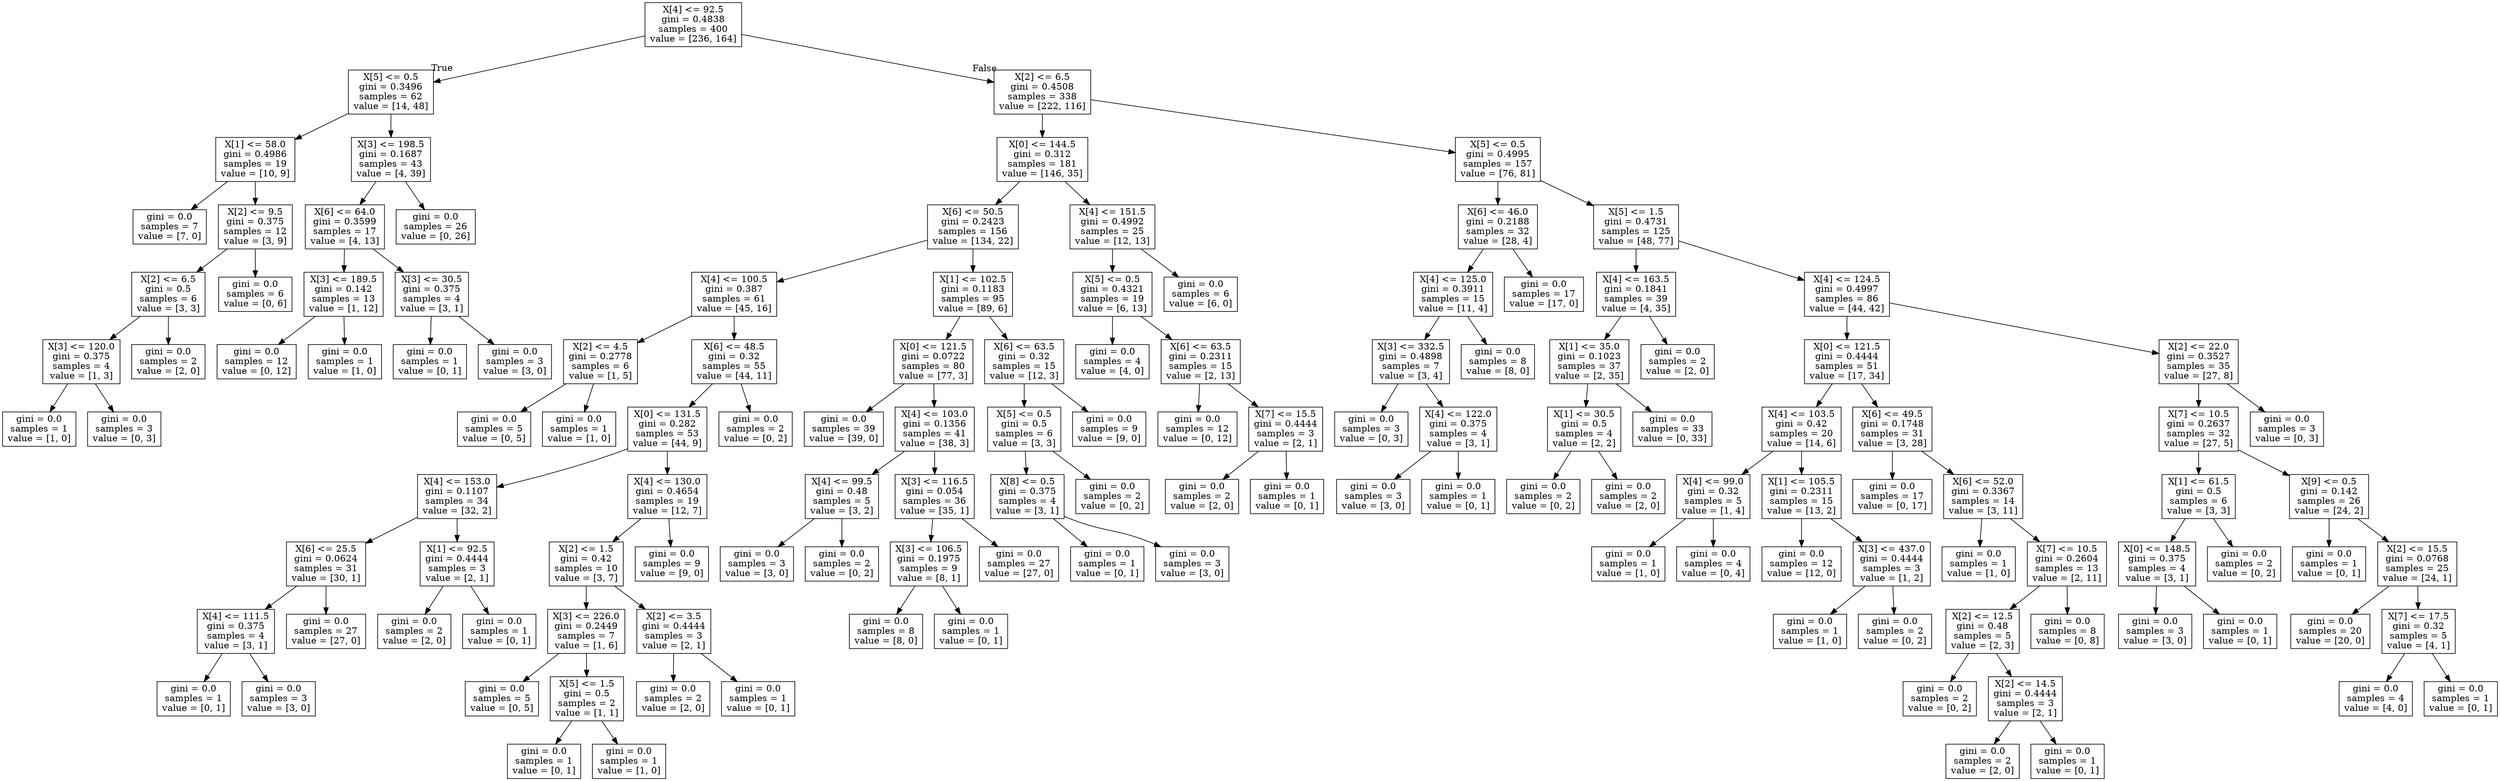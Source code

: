 digraph Tree {
node [shape=box] ;
0 [label="X[4] <= 92.5\ngini = 0.4838\nsamples = 400\nvalue = [236, 164]"] ;
1 [label="X[5] <= 0.5\ngini = 0.3496\nsamples = 62\nvalue = [14, 48]"] ;
0 -> 1 [labeldistance=2.5, labelangle=45, headlabel="True"] ;
2 [label="X[1] <= 58.0\ngini = 0.4986\nsamples = 19\nvalue = [10, 9]"] ;
1 -> 2 ;
3 [label="gini = 0.0\nsamples = 7\nvalue = [7, 0]"] ;
2 -> 3 ;
4 [label="X[2] <= 9.5\ngini = 0.375\nsamples = 12\nvalue = [3, 9]"] ;
2 -> 4 ;
5 [label="X[2] <= 6.5\ngini = 0.5\nsamples = 6\nvalue = [3, 3]"] ;
4 -> 5 ;
6 [label="X[3] <= 120.0\ngini = 0.375\nsamples = 4\nvalue = [1, 3]"] ;
5 -> 6 ;
7 [label="gini = 0.0\nsamples = 1\nvalue = [1, 0]"] ;
6 -> 7 ;
8 [label="gini = 0.0\nsamples = 3\nvalue = [0, 3]"] ;
6 -> 8 ;
9 [label="gini = 0.0\nsamples = 2\nvalue = [2, 0]"] ;
5 -> 9 ;
10 [label="gini = 0.0\nsamples = 6\nvalue = [0, 6]"] ;
4 -> 10 ;
11 [label="X[3] <= 198.5\ngini = 0.1687\nsamples = 43\nvalue = [4, 39]"] ;
1 -> 11 ;
12 [label="X[6] <= 64.0\ngini = 0.3599\nsamples = 17\nvalue = [4, 13]"] ;
11 -> 12 ;
13 [label="X[3] <= 189.5\ngini = 0.142\nsamples = 13\nvalue = [1, 12]"] ;
12 -> 13 ;
14 [label="gini = 0.0\nsamples = 12\nvalue = [0, 12]"] ;
13 -> 14 ;
15 [label="gini = 0.0\nsamples = 1\nvalue = [1, 0]"] ;
13 -> 15 ;
16 [label="X[3] <= 30.5\ngini = 0.375\nsamples = 4\nvalue = [3, 1]"] ;
12 -> 16 ;
17 [label="gini = 0.0\nsamples = 1\nvalue = [0, 1]"] ;
16 -> 17 ;
18 [label="gini = 0.0\nsamples = 3\nvalue = [3, 0]"] ;
16 -> 18 ;
19 [label="gini = 0.0\nsamples = 26\nvalue = [0, 26]"] ;
11 -> 19 ;
20 [label="X[2] <= 6.5\ngini = 0.4508\nsamples = 338\nvalue = [222, 116]"] ;
0 -> 20 [labeldistance=2.5, labelangle=-45, headlabel="False"] ;
21 [label="X[0] <= 144.5\ngini = 0.312\nsamples = 181\nvalue = [146, 35]"] ;
20 -> 21 ;
22 [label="X[6] <= 50.5\ngini = 0.2423\nsamples = 156\nvalue = [134, 22]"] ;
21 -> 22 ;
23 [label="X[4] <= 100.5\ngini = 0.387\nsamples = 61\nvalue = [45, 16]"] ;
22 -> 23 ;
24 [label="X[2] <= 4.5\ngini = 0.2778\nsamples = 6\nvalue = [1, 5]"] ;
23 -> 24 ;
25 [label="gini = 0.0\nsamples = 5\nvalue = [0, 5]"] ;
24 -> 25 ;
26 [label="gini = 0.0\nsamples = 1\nvalue = [1, 0]"] ;
24 -> 26 ;
27 [label="X[6] <= 48.5\ngini = 0.32\nsamples = 55\nvalue = [44, 11]"] ;
23 -> 27 ;
28 [label="X[0] <= 131.5\ngini = 0.282\nsamples = 53\nvalue = [44, 9]"] ;
27 -> 28 ;
29 [label="X[4] <= 153.0\ngini = 0.1107\nsamples = 34\nvalue = [32, 2]"] ;
28 -> 29 ;
30 [label="X[6] <= 25.5\ngini = 0.0624\nsamples = 31\nvalue = [30, 1]"] ;
29 -> 30 ;
31 [label="X[4] <= 111.5\ngini = 0.375\nsamples = 4\nvalue = [3, 1]"] ;
30 -> 31 ;
32 [label="gini = 0.0\nsamples = 1\nvalue = [0, 1]"] ;
31 -> 32 ;
33 [label="gini = 0.0\nsamples = 3\nvalue = [3, 0]"] ;
31 -> 33 ;
34 [label="gini = 0.0\nsamples = 27\nvalue = [27, 0]"] ;
30 -> 34 ;
35 [label="X[1] <= 92.5\ngini = 0.4444\nsamples = 3\nvalue = [2, 1]"] ;
29 -> 35 ;
36 [label="gini = 0.0\nsamples = 2\nvalue = [2, 0]"] ;
35 -> 36 ;
37 [label="gini = 0.0\nsamples = 1\nvalue = [0, 1]"] ;
35 -> 37 ;
38 [label="X[4] <= 130.0\ngini = 0.4654\nsamples = 19\nvalue = [12, 7]"] ;
28 -> 38 ;
39 [label="X[2] <= 1.5\ngini = 0.42\nsamples = 10\nvalue = [3, 7]"] ;
38 -> 39 ;
40 [label="X[3] <= 226.0\ngini = 0.2449\nsamples = 7\nvalue = [1, 6]"] ;
39 -> 40 ;
41 [label="gini = 0.0\nsamples = 5\nvalue = [0, 5]"] ;
40 -> 41 ;
42 [label="X[5] <= 1.5\ngini = 0.5\nsamples = 2\nvalue = [1, 1]"] ;
40 -> 42 ;
43 [label="gini = 0.0\nsamples = 1\nvalue = [0, 1]"] ;
42 -> 43 ;
44 [label="gini = 0.0\nsamples = 1\nvalue = [1, 0]"] ;
42 -> 44 ;
45 [label="X[2] <= 3.5\ngini = 0.4444\nsamples = 3\nvalue = [2, 1]"] ;
39 -> 45 ;
46 [label="gini = 0.0\nsamples = 2\nvalue = [2, 0]"] ;
45 -> 46 ;
47 [label="gini = 0.0\nsamples = 1\nvalue = [0, 1]"] ;
45 -> 47 ;
48 [label="gini = 0.0\nsamples = 9\nvalue = [9, 0]"] ;
38 -> 48 ;
49 [label="gini = 0.0\nsamples = 2\nvalue = [0, 2]"] ;
27 -> 49 ;
50 [label="X[1] <= 102.5\ngini = 0.1183\nsamples = 95\nvalue = [89, 6]"] ;
22 -> 50 ;
51 [label="X[0] <= 121.5\ngini = 0.0722\nsamples = 80\nvalue = [77, 3]"] ;
50 -> 51 ;
52 [label="gini = 0.0\nsamples = 39\nvalue = [39, 0]"] ;
51 -> 52 ;
53 [label="X[4] <= 103.0\ngini = 0.1356\nsamples = 41\nvalue = [38, 3]"] ;
51 -> 53 ;
54 [label="X[4] <= 99.5\ngini = 0.48\nsamples = 5\nvalue = [3, 2]"] ;
53 -> 54 ;
55 [label="gini = 0.0\nsamples = 3\nvalue = [3, 0]"] ;
54 -> 55 ;
56 [label="gini = 0.0\nsamples = 2\nvalue = [0, 2]"] ;
54 -> 56 ;
57 [label="X[3] <= 116.5\ngini = 0.054\nsamples = 36\nvalue = [35, 1]"] ;
53 -> 57 ;
58 [label="X[3] <= 106.5\ngini = 0.1975\nsamples = 9\nvalue = [8, 1]"] ;
57 -> 58 ;
59 [label="gini = 0.0\nsamples = 8\nvalue = [8, 0]"] ;
58 -> 59 ;
60 [label="gini = 0.0\nsamples = 1\nvalue = [0, 1]"] ;
58 -> 60 ;
61 [label="gini = 0.0\nsamples = 27\nvalue = [27, 0]"] ;
57 -> 61 ;
62 [label="X[6] <= 63.5\ngini = 0.32\nsamples = 15\nvalue = [12, 3]"] ;
50 -> 62 ;
63 [label="X[5] <= 0.5\ngini = 0.5\nsamples = 6\nvalue = [3, 3]"] ;
62 -> 63 ;
64 [label="X[8] <= 0.5\ngini = 0.375\nsamples = 4\nvalue = [3, 1]"] ;
63 -> 64 ;
65 [label="gini = 0.0\nsamples = 1\nvalue = [0, 1]"] ;
64 -> 65 ;
66 [label="gini = 0.0\nsamples = 3\nvalue = [3, 0]"] ;
64 -> 66 ;
67 [label="gini = 0.0\nsamples = 2\nvalue = [0, 2]"] ;
63 -> 67 ;
68 [label="gini = 0.0\nsamples = 9\nvalue = [9, 0]"] ;
62 -> 68 ;
69 [label="X[4] <= 151.5\ngini = 0.4992\nsamples = 25\nvalue = [12, 13]"] ;
21 -> 69 ;
70 [label="X[5] <= 0.5\ngini = 0.4321\nsamples = 19\nvalue = [6, 13]"] ;
69 -> 70 ;
71 [label="gini = 0.0\nsamples = 4\nvalue = [4, 0]"] ;
70 -> 71 ;
72 [label="X[6] <= 63.5\ngini = 0.2311\nsamples = 15\nvalue = [2, 13]"] ;
70 -> 72 ;
73 [label="gini = 0.0\nsamples = 12\nvalue = [0, 12]"] ;
72 -> 73 ;
74 [label="X[7] <= 15.5\ngini = 0.4444\nsamples = 3\nvalue = [2, 1]"] ;
72 -> 74 ;
75 [label="gini = 0.0\nsamples = 2\nvalue = [2, 0]"] ;
74 -> 75 ;
76 [label="gini = 0.0\nsamples = 1\nvalue = [0, 1]"] ;
74 -> 76 ;
77 [label="gini = 0.0\nsamples = 6\nvalue = [6, 0]"] ;
69 -> 77 ;
78 [label="X[5] <= 0.5\ngini = 0.4995\nsamples = 157\nvalue = [76, 81]"] ;
20 -> 78 ;
79 [label="X[6] <= 46.0\ngini = 0.2188\nsamples = 32\nvalue = [28, 4]"] ;
78 -> 79 ;
80 [label="X[4] <= 125.0\ngini = 0.3911\nsamples = 15\nvalue = [11, 4]"] ;
79 -> 80 ;
81 [label="X[3] <= 332.5\ngini = 0.4898\nsamples = 7\nvalue = [3, 4]"] ;
80 -> 81 ;
82 [label="gini = 0.0\nsamples = 3\nvalue = [0, 3]"] ;
81 -> 82 ;
83 [label="X[4] <= 122.0\ngini = 0.375\nsamples = 4\nvalue = [3, 1]"] ;
81 -> 83 ;
84 [label="gini = 0.0\nsamples = 3\nvalue = [3, 0]"] ;
83 -> 84 ;
85 [label="gini = 0.0\nsamples = 1\nvalue = [0, 1]"] ;
83 -> 85 ;
86 [label="gini = 0.0\nsamples = 8\nvalue = [8, 0]"] ;
80 -> 86 ;
87 [label="gini = 0.0\nsamples = 17\nvalue = [17, 0]"] ;
79 -> 87 ;
88 [label="X[5] <= 1.5\ngini = 0.4731\nsamples = 125\nvalue = [48, 77]"] ;
78 -> 88 ;
89 [label="X[4] <= 163.5\ngini = 0.1841\nsamples = 39\nvalue = [4, 35]"] ;
88 -> 89 ;
90 [label="X[1] <= 35.0\ngini = 0.1023\nsamples = 37\nvalue = [2, 35]"] ;
89 -> 90 ;
91 [label="X[1] <= 30.5\ngini = 0.5\nsamples = 4\nvalue = [2, 2]"] ;
90 -> 91 ;
92 [label="gini = 0.0\nsamples = 2\nvalue = [0, 2]"] ;
91 -> 92 ;
93 [label="gini = 0.0\nsamples = 2\nvalue = [2, 0]"] ;
91 -> 93 ;
94 [label="gini = 0.0\nsamples = 33\nvalue = [0, 33]"] ;
90 -> 94 ;
95 [label="gini = 0.0\nsamples = 2\nvalue = [2, 0]"] ;
89 -> 95 ;
96 [label="X[4] <= 124.5\ngini = 0.4997\nsamples = 86\nvalue = [44, 42]"] ;
88 -> 96 ;
97 [label="X[0] <= 121.5\ngini = 0.4444\nsamples = 51\nvalue = [17, 34]"] ;
96 -> 97 ;
98 [label="X[4] <= 103.5\ngini = 0.42\nsamples = 20\nvalue = [14, 6]"] ;
97 -> 98 ;
99 [label="X[4] <= 99.0\ngini = 0.32\nsamples = 5\nvalue = [1, 4]"] ;
98 -> 99 ;
100 [label="gini = 0.0\nsamples = 1\nvalue = [1, 0]"] ;
99 -> 100 ;
101 [label="gini = 0.0\nsamples = 4\nvalue = [0, 4]"] ;
99 -> 101 ;
102 [label="X[1] <= 105.5\ngini = 0.2311\nsamples = 15\nvalue = [13, 2]"] ;
98 -> 102 ;
103 [label="gini = 0.0\nsamples = 12\nvalue = [12, 0]"] ;
102 -> 103 ;
104 [label="X[3] <= 437.0\ngini = 0.4444\nsamples = 3\nvalue = [1, 2]"] ;
102 -> 104 ;
105 [label="gini = 0.0\nsamples = 1\nvalue = [1, 0]"] ;
104 -> 105 ;
106 [label="gini = 0.0\nsamples = 2\nvalue = [0, 2]"] ;
104 -> 106 ;
107 [label="X[6] <= 49.5\ngini = 0.1748\nsamples = 31\nvalue = [3, 28]"] ;
97 -> 107 ;
108 [label="gini = 0.0\nsamples = 17\nvalue = [0, 17]"] ;
107 -> 108 ;
109 [label="X[6] <= 52.0\ngini = 0.3367\nsamples = 14\nvalue = [3, 11]"] ;
107 -> 109 ;
110 [label="gini = 0.0\nsamples = 1\nvalue = [1, 0]"] ;
109 -> 110 ;
111 [label="X[7] <= 10.5\ngini = 0.2604\nsamples = 13\nvalue = [2, 11]"] ;
109 -> 111 ;
112 [label="X[2] <= 12.5\ngini = 0.48\nsamples = 5\nvalue = [2, 3]"] ;
111 -> 112 ;
113 [label="gini = 0.0\nsamples = 2\nvalue = [0, 2]"] ;
112 -> 113 ;
114 [label="X[2] <= 14.5\ngini = 0.4444\nsamples = 3\nvalue = [2, 1]"] ;
112 -> 114 ;
115 [label="gini = 0.0\nsamples = 2\nvalue = [2, 0]"] ;
114 -> 115 ;
116 [label="gini = 0.0\nsamples = 1\nvalue = [0, 1]"] ;
114 -> 116 ;
117 [label="gini = 0.0\nsamples = 8\nvalue = [0, 8]"] ;
111 -> 117 ;
118 [label="X[2] <= 22.0\ngini = 0.3527\nsamples = 35\nvalue = [27, 8]"] ;
96 -> 118 ;
119 [label="X[7] <= 10.5\ngini = 0.2637\nsamples = 32\nvalue = [27, 5]"] ;
118 -> 119 ;
120 [label="X[1] <= 61.5\ngini = 0.5\nsamples = 6\nvalue = [3, 3]"] ;
119 -> 120 ;
121 [label="X[0] <= 148.5\ngini = 0.375\nsamples = 4\nvalue = [3, 1]"] ;
120 -> 121 ;
122 [label="gini = 0.0\nsamples = 3\nvalue = [3, 0]"] ;
121 -> 122 ;
123 [label="gini = 0.0\nsamples = 1\nvalue = [0, 1]"] ;
121 -> 123 ;
124 [label="gini = 0.0\nsamples = 2\nvalue = [0, 2]"] ;
120 -> 124 ;
125 [label="X[9] <= 0.5\ngini = 0.142\nsamples = 26\nvalue = [24, 2]"] ;
119 -> 125 ;
126 [label="gini = 0.0\nsamples = 1\nvalue = [0, 1]"] ;
125 -> 126 ;
127 [label="X[2] <= 15.5\ngini = 0.0768\nsamples = 25\nvalue = [24, 1]"] ;
125 -> 127 ;
128 [label="gini = 0.0\nsamples = 20\nvalue = [20, 0]"] ;
127 -> 128 ;
129 [label="X[7] <= 17.5\ngini = 0.32\nsamples = 5\nvalue = [4, 1]"] ;
127 -> 129 ;
130 [label="gini = 0.0\nsamples = 4\nvalue = [4, 0]"] ;
129 -> 130 ;
131 [label="gini = 0.0\nsamples = 1\nvalue = [0, 1]"] ;
129 -> 131 ;
132 [label="gini = 0.0\nsamples = 3\nvalue = [0, 3]"] ;
118 -> 132 ;
}